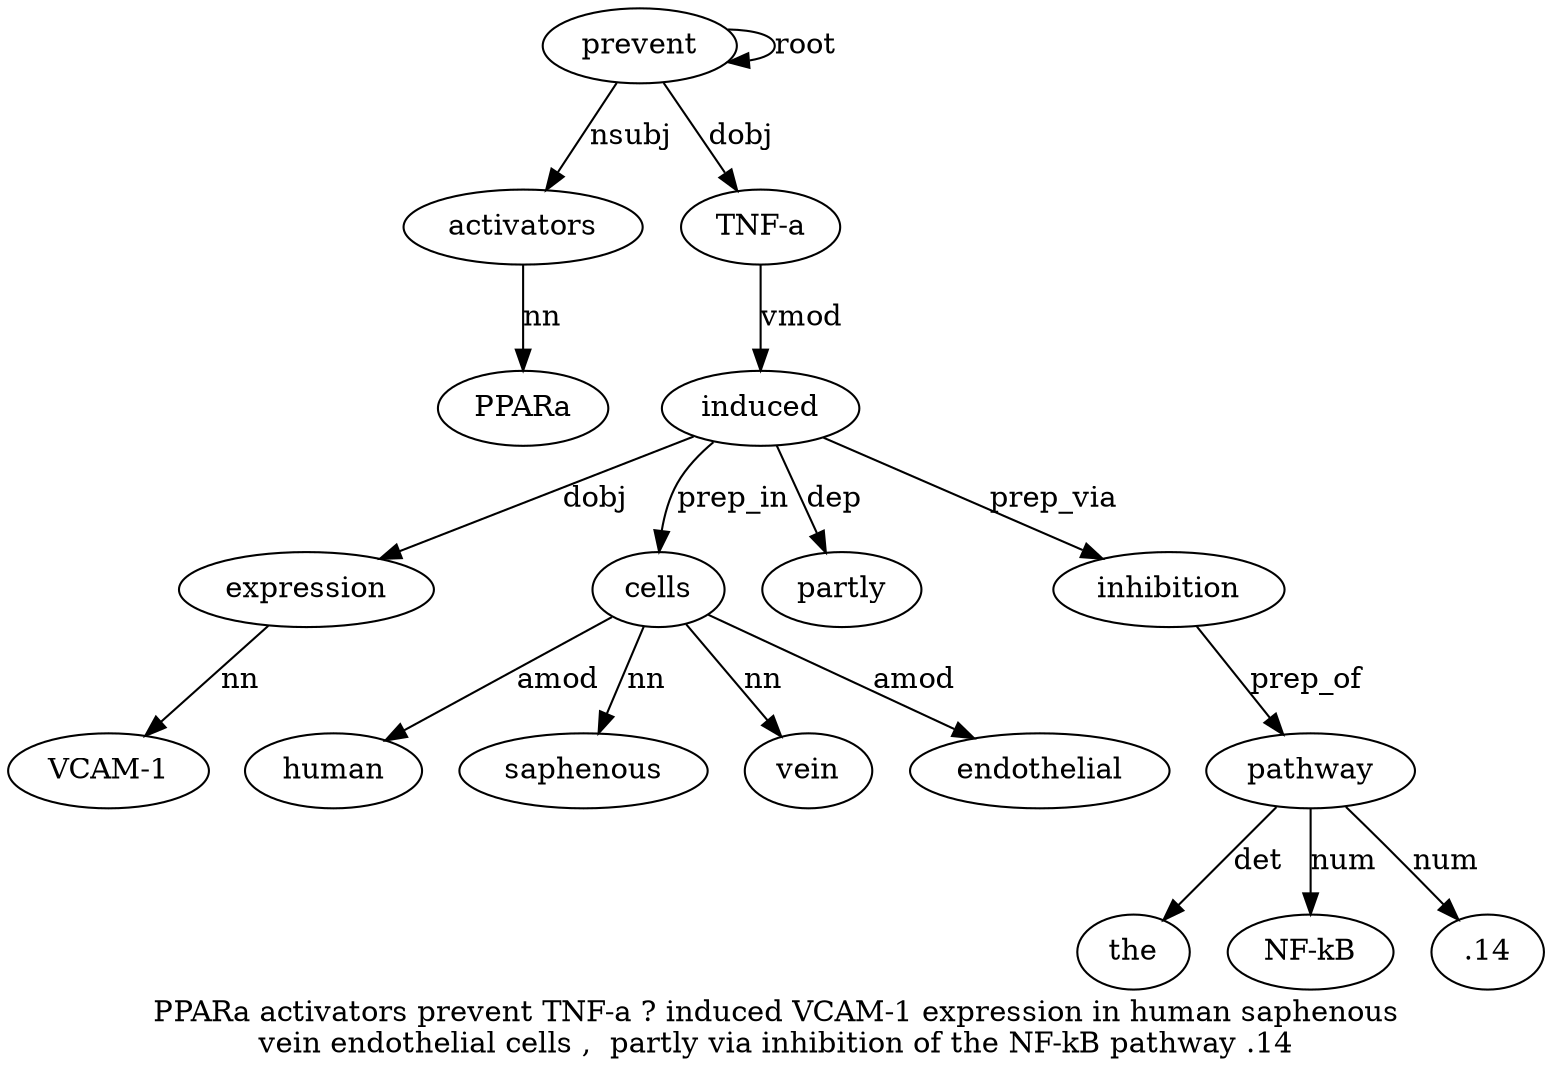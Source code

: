 digraph "PPARa activators prevent TNF-a ? induced VCAM-1 expression in human saphenous vein endothelial cells ,  partly via inhibition of the NF-kB pathway .14" {
label="PPARa activators prevent TNF-a ? induced VCAM-1 expression in human saphenous
vein endothelial cells ,  partly via inhibition of the NF-kB pathway .14";
activators2 [style=filled, fillcolor=white, label=activators];
PPARa1 [style=filled, fillcolor=white, label=PPARa];
activators2 -> PPARa1  [label=nn];
prevent3 [style=filled, fillcolor=white, label=prevent];
prevent3 -> activators2  [label=nsubj];
prevent3 -> prevent3  [label=root];
"TNF-a4" [style=filled, fillcolor=white, label="TNF-a"];
prevent3 -> "TNF-a4"  [label=dobj];
induced6 [style=filled, fillcolor=white, label=induced];
"TNF-a4" -> induced6  [label=vmod];
expression8 [style=filled, fillcolor=white, label=expression];
"VCAM-17" [style=filled, fillcolor=white, label="VCAM-1"];
expression8 -> "VCAM-17"  [label=nn];
induced6 -> expression8  [label=dobj];
cells14 [style=filled, fillcolor=white, label=cells];
human10 [style=filled, fillcolor=white, label=human];
cells14 -> human10  [label=amod];
saphenous11 [style=filled, fillcolor=white, label=saphenous];
cells14 -> saphenous11  [label=nn];
vein12 [style=filled, fillcolor=white, label=vein];
cells14 -> vein12  [label=nn];
endothelial13 [style=filled, fillcolor=white, label=endothelial];
cells14 -> endothelial13  [label=amod];
induced6 -> cells14  [label=prep_in];
partly16 [style=filled, fillcolor=white, label=partly];
induced6 -> partly16  [label=dep];
inhibition18 [style=filled, fillcolor=white, label=inhibition];
induced6 -> inhibition18  [label=prep_via];
pathway22 [style=filled, fillcolor=white, label=pathway];
the20 [style=filled, fillcolor=white, label=the];
pathway22 -> the20  [label=det];
"NF-kB21" [style=filled, fillcolor=white, label="NF-kB"];
pathway22 -> "NF-kB21"  [label=num];
inhibition18 -> pathway22  [label=prep_of];
".1423" [style=filled, fillcolor=white, label=".14"];
pathway22 -> ".1423"  [label=num];
}
